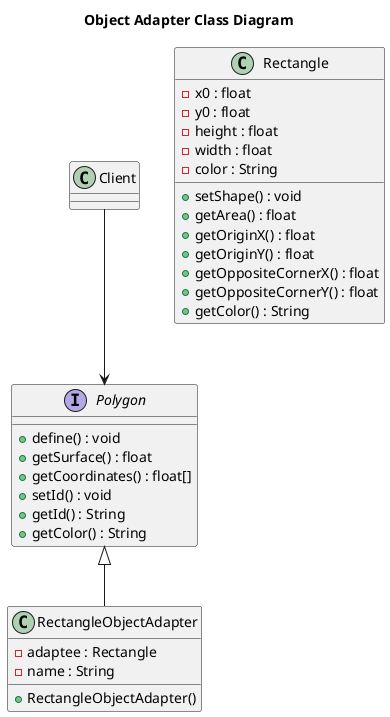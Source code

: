 @startuml

title Object Adapter Class Diagram

class Client {

}

interface Polygon {
    +define() : void
    +getSurface() : float
    +getCoordinates() : float[]
    +setId() : void
    +getId() : String
    +getColor() : String
}

class RectangleObjectAdapter {
    +RectangleObjectAdapter()
    -adaptee : Rectangle
    -name : String
}



class Rectangle {
    +setShape() : void
    +getArea() : float
    +getOriginX() : float
    +getOriginY() : float
    +getOppositeCornerX() : float
    +getOppositeCornerY() : float
    +getColor() : String
   	-x0 : float
   	-y0 : float
   	-height : float
   	-width : float
    -color : String
}


Polygon <|-- RectangleObjectAdapter
Client --> Polygon


@enduml
